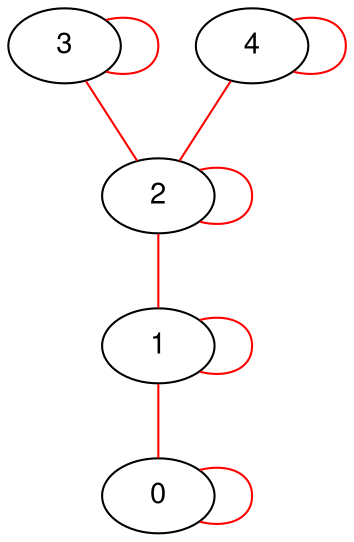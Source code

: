 graph G {
    fontname="Helvetica,Arial,sans-serif"
    node [fontname="Helvetica,Arial,sans-serif"]
    edge [fontname="Helvetica,Arial,sans-serif",color="Red"]
	0 -- 0
	1 -- 0
	1 -- 1
	2 -- 1
	2 -- 2
	3 -- 2
	3 -- 3
	4 -- 2
	4 -- 4
}